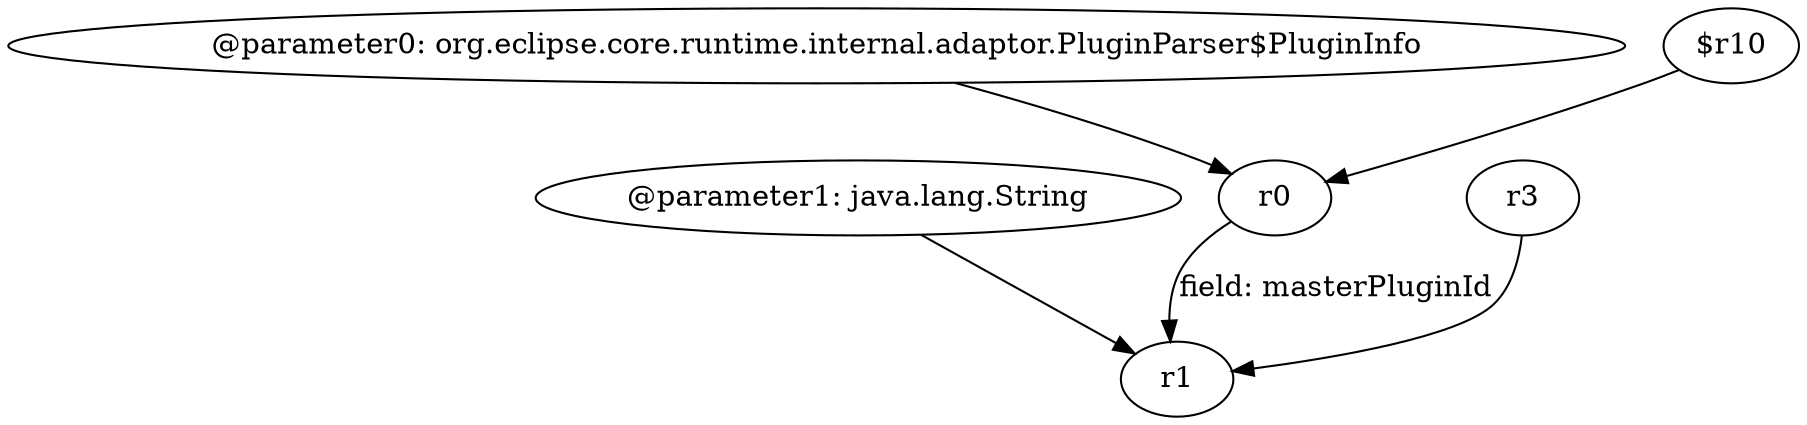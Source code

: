 digraph g {
0[label="@parameter1: java.lang.String"]
1[label="r1"]
0->1[label=""]
2[label="r0"]
2->1[label="field: masterPluginId"]
3[label="r3"]
3->1[label=""]
4[label="@parameter0: org.eclipse.core.runtime.internal.adaptor.PluginParser$PluginInfo"]
4->2[label=""]
5[label="$r10"]
5->2[label=""]
}
